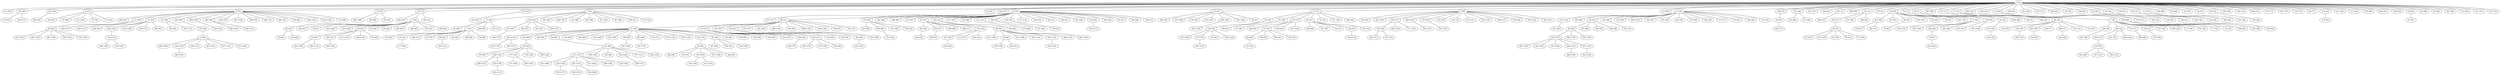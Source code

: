 graph{
"95 (20)" -- "136 (54)";
"69 (82)" -- "78 (93)";
"68 (69)" -- "471 (158)";
"0 (0)" -- "417 (54)";
"126 (86)" -- "179 (93)";
"92 (86)" -- "193 (158)";
"235 (45)" -- "400 (54)";
"4 (75)" -- "106 (93)";
"90 (94)" -- "432 (161)";
"245 (42)" -- "262 (54)";
"89 (92)" -- "340 (94)";
"224 (101)" -- "297 (165)";
"9 (52)" -- "488 (54)";
"146 (20)" -- "391 (94)";
"32 (67)" -- "496 (166)";
"255 (5)" -- "463 (54)";
"37 (26)" -- "46 (94)";
"111 (113)" -- "352 (169)";
"414 (32)" -- "476 (55)";
"112 (58)" -- "90 (94)";
"247 (116)" -- "323 (174)";
"3 (23)" -- "104 (55)";
"249 (65)" -- "388 (94)";
"225 (118)" -- "355 (177)";
"94 (16)" -- "145 (55)";
"0 (0)" -- "22 (94)";
"66 (98)" -- "489 (178)";
"94 (16)" -- "144 (56)";
"11 (65)" -- "260 (94)";
"201 (115)" -- "209 (179)";
"283 (51)" -- "216 (56)";
"230 (88)" -- "125 (94)";
"224 (101)" -- "252 (181)";
"0 (0)" -- "450 (57)";
"69 (82)" -- "124 (94)";
"13 (92)" -- "468 (189)";
"8 (22)" -- "275 (57)";
"147 (80)" -- "335 (94)";
"41 (96)" -- "458 (192)";
"86 (34)" -- "243 (57)";
"31 (65)" -- "240 (94)";
"66 (98)" -- "279 (193)";
"114 (33)" -- "199 (58)";
"4 (75)" -- "197 (94)";
"224 (101)" -- "303 (195)";
"9 (52)" -- "112 (58)";
"10 (47)" -- "383 (95)";
"111 (113)" -- "411 (205)";
"21 (11)" -- "331 (58)";
"212 (31)" -- "386 (95)";
"201 (115)" -- "256 (206)";
"104 (55)" -- "473 (59)";
"5 (69)" -- "418 (95)";
"135 (116)" -- "311 (207)";
"94 (16)" -- "200 (59)";
"200 (59)" -- "314 (93)";
"96 (31)" -- "433 (95)";
"8 (22)" -- "134 (59)";
"56 (69)" -- "41 (96)";
"0 (0)" -- "213 (60)";
"8 (22)" -- "361 (96)";
"1 (41)" -- "276 (60)";
"12 (29)" -- "393 (96)";
"196 (52)" -- "30 (60)";
"312 (84)" -- "425 (96)";
"8 (22)" -- "398 (60)";
"8 (22)" -- "273 (97)";
"23 (33)" -- "26 (60)";
"415 (64)" -- "130 (97)";
"16 (44)" -- "177 (60)";
"0 (0)" -- "421 (97)";
"0 (0)" -- "326 (61)";
"89 (92)" -- "470 (97)";
"2 (36)" -- "320 (61)";
"104 (55)" -- "284 (97)";
"104 (55)" -- "241 (61)";
"31 (65)" -- "154 (98)";
"0 (0)" -- "401 (1)";
"87 (32)" -- "304 (61)";
"0 (0)" -- "469 (98)";
"0 (0)" -- "101 (4)";
"96 (31)" -- "128 (61)";
"41 (96)" -- "148 (98)";
"0 (0)" -- "255 (5)";
"2 (36)" -- "54 (61)";
"59 (32)" -- "66 (98)";
"0 (0)" -- "375 (5)";
"28 (36)" -- "187 (61)";
"31 (65)" -- "305 (98)";
"0 (0)" -- "79 (7)";
"95 (20)" -- "499 (61)";
"40 (7)" -- "448 (98)";
"0 (0)" -- "40 (7)";
"140 (48)" -- "431 (61)";
"0 (0)" -- "367 (98)";
"132 (112)" -- "298 (158)";
"0 (0)" -- "157 (7)";
"129 (24)" -- "184 (61)";
"29 (21)" -- "308 (99)";
"0 (0)" -- "21 (11)";
"8 (22)" -- "477 (61)";
"128 (61)" -- "306 (99)";
"0 (0)" -- "57 (12)";
"26 (60)" -- "161 (62)";
"125 (94)" -- "278 (99)";
"79 (7)" -- "63 (12)";
"212 (31)" -- "239 (62)";
"87 (32)" -- "456 (99)";
"0 (0)" -- "402 (14)";
"304 (61)" -- "250 (63)";
"119 (37)" -- "460 (99)";
"0 (0)" -- "343 (14)";
"0 (0)" -- "14 (63)";
"136 (54)" -- "435 (100)";
"0 (0)" -- "169 (16)";
"39 (47)" -- "70 (63)";
"4 (75)" -- "115 (100)";
"57 (12)" -- "94 (16)";
"0 (0)" -- "321 (64)";
"306 (99)" -- "233 (101)";
"94 (16)" -- "338 (17)";
"134 (59)" -- "453 (64)";
"104 (55)" -- "294 (101)";
"94 (16)" -- "490 (17)";
"28 (36)" -- "415 (64)";
"66 (98)" -- "224 (101)";
"0 (0)" -- "167 (17)";
"12 (29)" -- "215 (64)";
"28 (36)" -- "328 (101)";
"101 (4)" -- "165 (17)";
"0 (0)" -- "498 (65)";
"408 (89)" -- "232 (102)";
"57 (12)" -- "7 (18)";
"14 (63)" -- "249 (65)";
"11 (65)" -- "263 (103)";
"157 (7)" -- "109 (18)";
"101 (4)" -- "257 (65)";
"5 (69)" -- "423 (103)";
"0 (0)" -- "35 (19)";
"29 (21)" -- "447 (65)";
"12 (29)" -- "438 (103)";
"7 (18)" -- "146 (20)";
"9 (52)" -- "11 (65)";
"212 (31)" -- "451 (104)";
"21 (11)" -- "95 (20)";
"28 (36)" -- "97 (65)";
"41 (96)" -- "336 (104)";
"7 (18)" -- "219 (21)";
"96 (31)" -- "31 (65)";
"31 (65)" -- "116 (104)";
"21 (11)" -- "29 (21)";
"37 (26)" -- "288 (65)";
"105 (72)" -- "38 (105)";
"0 (0)" -- "8 (22)";
"114 (33)" -- "346 (65)";
"89 (92)" -- "143 (105)";
"7 (18)" -- "277 (22)";
"0 (0)" -- "358 (65)";
"90 (94)" -- "482 (105)";
"0 (0)" -- "3 (23)";
"9 (52)" -- "291 (66)";
"105 (72)" -- "426 (105)";
"165 (17)" -- "36 (23)";
"331 (58)" -- "27 (66)";
"5 (69)" -- "360 (105)";
"401 (1)" -- "368 (23)";
"8 (22)" -- "122 (66)";
"5 (69)" -- "118 (105)";
"0 (0)" -- "19 (24)";
"251 (49)" -- "445 (66)";
"11 (65)" -- "419 (106)";
"0 (0)" -- "93 (24)";
"0 (0)" -- "120 (67)";
"10 (47)" -- "127 (106)";
"8 (22)" -- "129 (24)";
"28 (36)" -- "65 (67)";
"31 (65)" -- "82 (106)";
"36 (23)" -- "45 (25)";
"0 (0)" -- "32 (67)";
"128 (61)" -- "324 (106)";
"3 (23)" -- "37 (26)";
"12 (29)" -- "363 (67)";
"123 (81)" -- "261 (106)";
"0 (0)" -- "91 (27)";
"31 (65)" -- "198 (68)";
"114 (33)" -- "322 (107)";
"0 (0)" -- "6 (27)";
"291 (66)" -- "207 (68)";
"112 (58)" -- "258 (107)";
"8 (22)" -- "121 (27)";
"0 (0)" -- "449 (68)";
"2 (36)" -- "302 (108)";
"6 (27)" -- "319 (28)";
"249 (65)" -- "287 (68)";
"2 (36)" -- "422 (109)";
"36 (23)" -- "377 (28)";
"349 (45)" -- "107 (68)";
"9 (52)" -- "406 (109)";
"0 (0)" -- "12 (29)";
"59 (32)" -- "267 (68)";
"68 (69)" -- "332 (109)";
"91 (27)" -- "442 (30)";
"31 (65)" -- "56 (69)";
"90 (94)" -- "281 (109)";
"8 (22)" -- "96 (31)";
"216 (56)" -- "441 (69)";
"31 (65)" -- "88 (109)";
"29 (21)" -- "50 (31)";
"0 (0)" -- "5 (69)";
"369 (90)" -- "389 (109)";
"21 (11)" -- "212 (31)";
"0 (0)" -- "60 (69)";
"224 (101)" -- "404 (110)";
"0 (0)" -- "414 (32)";
"129 (24)" -- "68 (69)";
"360 (105)" -- "229 (110)";
"12 (29)" -- "59 (32)";
"28 (36)" -- "381 (70)";
"68 (69)" -- "234 (110)";
"8 (22)" -- "87 (32)";
"9 (52)" -- "434 (70)";
"13 (92)" -- "103 (110)";
"12 (29)" -- "379 (32)";
"0 (0)" -- "25 (70)";
"9 (52)" -- "365 (110)";
"8 (22)" -- "100 (33)";
"5 (69)" -- "138 (70)";
"38 (105)" -- "282 (111)";
"212 (31)" -- "23 (33)";
"100 (33)" -- "159 (70)";
"216 (56)" -- "227 (111)";
"96 (31)" -- "114 (33)";
"21 (11)" -- "74 (70)";
"14 (63)" -- "370 (111)";
"7 (18)" -- "86 (34)";
"0 (0)" -- "76 (70)";
"263 (103)" -- "132 (112)";
"7 (18)" -- "495 (34)";
"9 (52)" -- "366 (70)";
"216 (56)" -- "300 (112)";
"0 (0)" -- "58 (35)";
"31 (65)" -- "310 (71)";
"68 (69)" -- "222 (112)";
"12 (29)" -- "325 (35)";
"87 (32)" -- "289 (71)";
"123 (81)" -- "481 (112)";
"0 (0)" -- "28 (36)";
"1 (41)" -- "280 (71)";
"220 (50)" -- "334 (113)";
"12 (29)" -- "174 (36)";
"5 (69)" -- "156 (72)";
"41 (96)" -- "111 (113)";
"255 (5)" -- "2 (36)";
"5 (69)" -- "105 (72)";
"8 (22)" -- "71 (113)";
"7 (18)" -- "119 (37)";
"64 (52)" -- "149 (72)";
"147 (80)" -- "195 (113)";
"0 (0)" -- "385 (38)";
"0 (0)" -- "183 (72)";
"112 (58)" -- "194 (115)";
"7 (18)" -- "15 (38)";
"14 (63)" -- "203 (72)";
"111 (113)" -- "201 (115)";
"219 (21)" -- "475 (39)";
"96 (31)" -- "155 (73)";
"64 (52)" -- "217 (115)";
"21 (11)" -- "371 (39)";
"136 (54)" -- "237 (73)";
"17 (41)" -- "376 (115)";
"12 (29)" -- "342 (39)";
"94 (16)" -- "152 (74)";
"37 (26)" -- "55 (115)";
"36 (23)" -- "43 (39)";
"0 (0)" -- "484 (74)";
"31 (65)" -- "247 (116)";
"96 (31)" -- "345 (39)";
"9 (52)" -- "382 (74)";
"31 (65)" -- "333 (116)";
"23 (33)" -- "160 (39)";
"415 (64)" -- "487 (74)";
"12 (29)" -- "135 (116)";
"3 (23)" -- "185 (40)";
"8 (22)" -- "424 (74)";
"125 (94)" -- "238 (116)";
"40 (7)" -- "48 (41)";
"0 (0)" -- "373 (75)";
"126 (86)" -- "162 (117)";
"8 (22)" -- "84 (41)";
"0 (0)" -- "454 (75)";
"11 (65)" -- "158 (117)";
"8 (22)" -- "242 (41)";
"0 (0)" -- "133 (75)";
"64 (52)" -- "228 (118)";
"255 (5)" -- "455 (41)";
"473 (59)" -- "394 (75)";
"111 (113)" -- "225 (118)";
"28 (36)" -- "17 (41)";
"248 (42)" -- "429 (75)";
"90 (94)" -- "356 (119)";
"36 (23)" -- "80 (41)";
"0 (0)" -- "4 (75)";
"31 (65)" -- "265 (119)";
"23 (33)" -- "492 (41)";
"4 (75)" -- "75 (76)";
"223 (51)" -- "430 (119)";
"93 (24)" -- "180 (41)";
"9 (52)" -- "264 (76)";
"86 (34)" -- "462 (120)";
"37 (26)" -- "1 (41)";
"1 (41)" -- "53 (76)";
"143 (105)" -- "192 (120)";
"114 (33)" -- "248 (42)";
"12 (29)" -- "113 (77)";
"96 (31)" -- "268 (120)";
"87 (32)" -- "245 (42)";
"30 (60)" -- "443 (77)";
"5 (69)" -- "271 (121)";
"21 (11)" -- "269 (43)";
"0 (0)" -- "99 (77)";
"369 (90)" -- "439 (121)";
"0 (0)" -- "214 (43)";
"351 (50)" -- "102 (78)";
"98 (82)" -- "182 (121)";
"12 (29)" -- "173 (43)";
"10 (47)" -- "139 (78)";
"88 (109)" -- "387 (121)";
"87 (32)" -- "131 (43)";
"3 (23)" -- "464 (78)";
"13 (92)" -- "285 (121)";
"0 (0)" -- "413 (44)";
"31 (65)" -- "210 (79)";
"237 (73)" -- "491 (122)";
"8 (22)" -- "341 (44)";
"9 (52)" -- "147 (80)";
"125 (94)" -- "137 (122)";
"0 (0)" -- "117 (44)";
"12 (29)" -- "188 (80)";
"17 (41)" -- "483 (122)";
"17 (41)" -- "348 (44)";
"0 (0)" -- "479 (80)";
"238 (116)" -- "428 (123)";
"2 (36)" -- "52 (44)";
"64 (52)" -- "123 (81)";
"144 (56)" -- "189 (123)";
"1 (41)" -- "16 (44)";
"108 (50)" -- "231 (81)";
"223 (51)" -- "474 (124)";
"96 (31)" -- "478 (44)";
"136 (54)" -- "374 (81)";
"108 (50)" -- "347 (124)";
"0 (0)" -- "235 (45)";
"9 (52)" -- "259 (82)";
"4 (75)" -- "73 (124)";
"0 (0)" -- "409 (45)";
"1 (41)" -- "98 (82)";
"9 (52)" -- "236 (124)";
"7 (18)" -- "61 (45)";
"249 (65)" -- "436 (82)";
"224 (101)" -- "457 (125)";
"8 (22)" -- "349 (45)";
"2 (36)" -- "69 (82)";
"9 (52)" -- "410 (125)";
"490 (17)" -- "244 (46)";
"8 (22)" -- "142 (82)";
"5 (69)" -- "452 (125)";
"121 (27)" -- "178 (46)";
"59 (32)" -- "205 (83)";
"10 (47)" -- "353 (125)";
"1 (41)" -- "44 (46)";
"8 (22)" -- "440 (83)";
"137 (122)" -- "175 (126)";
"2 (36)" -- "49 (46)";
"0 (0)" -- "364 (83)";
"198 (68)" -- "395 (126)";
"6 (27)" -- "292 (46)";
"114 (33)" -- "318 (84)";
"5 (69)" -- "399 (127)";
"6 (27)" -- "191 (46)";
"64 (52)" -- "67 (84)";
"38 (105)" -- "81 (127)";
"0 (0)" -- "34 (46)";
"0 (0)" -- "312 (84)";
"125 (94)" -- "176 (128)";
"34 (46)" -- "47 (47)";
"214 (43)" -- "274 (84)";
"404 (110)" -- "446 (128)";
"0 (0)" -- "10 (47)";
"2 (36)" -- "295 (85)";
"149 (72)" -- "380 (128)";
"131 (43)" -- "172 (47)";
"2 (36)" -- "266 (85)";
"457 (125)" -- "405 (129)";
"28 (36)" -- "39 (47)";
"3 (23)" -- "141 (86)";
"10 (47)" -- "396 (129)";
"0 (0)" -- "20 (48)";
"68 (69)" -- "92 (86)";
"33 (87)" -- "83 (129)";
"12 (29)" -- "140 (48)";
"0 (0)" -- "126 (86)";
"96 (31)" -- "486 (130)";
"1 (41)" -- "208 (48)";
"8 (22)" -- "42 (87)";
"96 (31)" -- "246 (130)";
"58 (35)" -- "150 (48)";
"96 (31)" -- "339 (87)";
"13 (92)" -- "427 (131)";
"0 (0)" -- "62 (48)";
"11 (65)" -- "465 (87)";
"13 (92)" -- "437 (131)";
"101 (4)" -- "480 (49)";
"348 (44)" -- "33 (87)";
"336 (104)" -- "206 (131)";
"131 (43)" -- "251 (49)";
"3 (23)" -- "461 (88)";
"41 (96)" -- "357 (131)";
"17 (41)" -- "397 (49)";
"223 (51)" -- "254 (88)";
"222 (112)" -- "378 (132)";
"0 (0)" -- "467 (49)";
"8 (22)" -- "166 (88)";
"118 (105)" -- "301 (132)";
"28 (36)" -- "108 (50)";
"31 (65)" -- "230 (88)";
"105 (72)" -- "171 (133)";
"3 (23)" -- "211 (50)";
"5 (69)" -- "204 (88)";
"68 (69)" -- "390 (133)";
"2 (36)" -- "270 (50)";
"59 (32)" -- "466 (88)";
"136 (54)" -- "296 (134)";
"0 (0)" -- "315 (50)";
"32 (67)" -- "186 (89)";
"406 (109)" -- "420 (134)";
"63 (12)" -- "351 (50)";
"3 (23)" -- "497 (89)";
"396 (129)" -- "407 (135)";
"29 (21)" -- "220 (50)";
"134 (59)" -- "408 (89)";
"143 (105)" -- "412 (135)";
"0 (0)" -- "151 (51)";
"9 (52)" -- "170 (89)";
"10 (47)" -- "190 (136)";
"3 (23)" -- "309 (51)";
"2 (36)" -- "459 (89)";
"238 (116)" -- "253 (136)";
"114 (33)" -- "223 (51)";
"31 (65)" -- "85 (89)";
"253 (136)" -- "493 (137)";
"8 (22)" -- "286 (51)";
"85 (89)" -- "307 (90)";
"142 (82)" -- "416 (137)";
"86 (34)" -- "283 (51)";
"134 (59)" -- "317 (90)";
"89 (92)" -- "337 (139)";
"10 (47)" -- "18 (51)";
"31 (65)" -- "163 (90)";
"111 (113)" -- "384 (139)";
"96 (31)" -- "181 (51)";
"9 (52)" -- "369 (90)";
"132 (112)" -- "218 (141)";
"2 (36)" -- "64 (52)";
"31 (65)" -- "350 (90)";
"111 (113)" -- "202 (142)";
"7 (18)" -- "77 (52)";
"114 (33)" -- "354 (90)";
"5 (69)" -- "316 (142)";
"12 (29)" -- "110 (52)";
"1 (41)" -- "24 (90)";
"68 (69)" -- "403 (144)";
"36 (23)" -- "72 (52)";
"312 (84)" -- "313 (90)";
"90 (94)" -- "329 (144)";
"0 (0)" -- "9 (52)";
"32 (67)" -- "372 (91)";
"137 (122)" -- "485 (145)";
"3 (23)" -- "272 (52)";
"92 (86)" -- "344 (91)";
"13 (92)" -- "472 (146)";
"19 (24)" -- "168 (52)";
"207 (68)" -- "13 (92)";
"5 (69)" -- "293 (147)";
"0 (0)" -- "196 (52)";
"134 (59)" -- "330 (92)";
"247 (116)" -- "392 (147)";
"29 (21)" -- "221 (53)";
"85 (89)" -- "226 (92)";
"125 (94)" -- "290 (148)";
"23 (33)" -- "359 (53)";
"210 (79)" -- "89 (92)";
"103 (110)" -- "299 (155)";
"94 (16)" -- "153 (53)";
"7 (18)" -- "51 (93)";
"85 (89)" -- "164 (156)";
"131 (43)" -- "494 (53)";
"89 (92)" -- "444 (93)";
"41 (96)" -- "362 (156)";
"0 (0)" -- "327 (53)";
}
